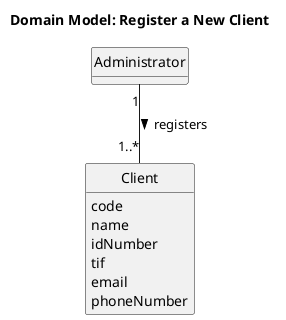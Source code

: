 @startuml
hide circle
skinparam classAttributeIconSize 0
hide methods

title Domain Model: Register a New Client

class Administrator {
}

class Client {
    code
    name
    idNumber
    tif
    email
    phoneNumber
}

Administrator "1" -down- "1..*" Client: registers >

@enduml